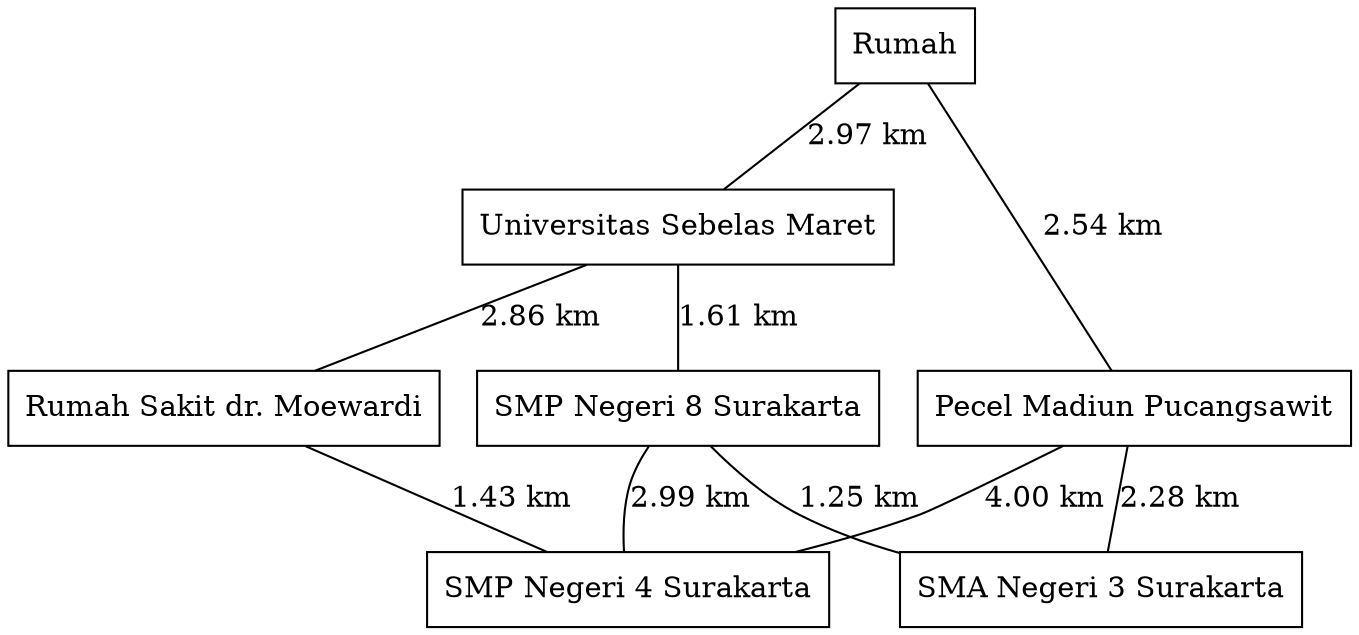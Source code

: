 graph G {

    graph [rankdir = TB];

    node [shape = rectangle];

    "Rumah" -- "Universitas Sebelas Maret" [label = "2.97 km"]
    "Rumah" -- "Pecel Madiun Pucangsawit" [label = "2.54 km"]
    "Universitas Sebelas Maret" -- "SMP Negeri 8 Surakarta" [label = "1.61 km"]
    "SMP Negeri 8 Surakarta" -- "SMA Negeri 3 Surakarta" [label = "1.25 km"]
    "Universitas Sebelas Maret" -- "Rumah Sakit dr. Moewardi" [label = "2.86 km"]
    "Rumah Sakit dr. Moewardi" -- "SMP Negeri 4 Surakarta" [label = "1.43 km"]
    "SMP Negeri 8 Surakarta" -- "SMP Negeri 4 Surakarta" [label = "2.99 km"]
    "Pecel Madiun Pucangsawit" -- "SMA Negeri 3 Surakarta" [label = "2.28 km"]
    "Pecel Madiun Pucangsawit" -- "SMP Negeri 4 Surakarta" [label = "4.00 km"]

}
